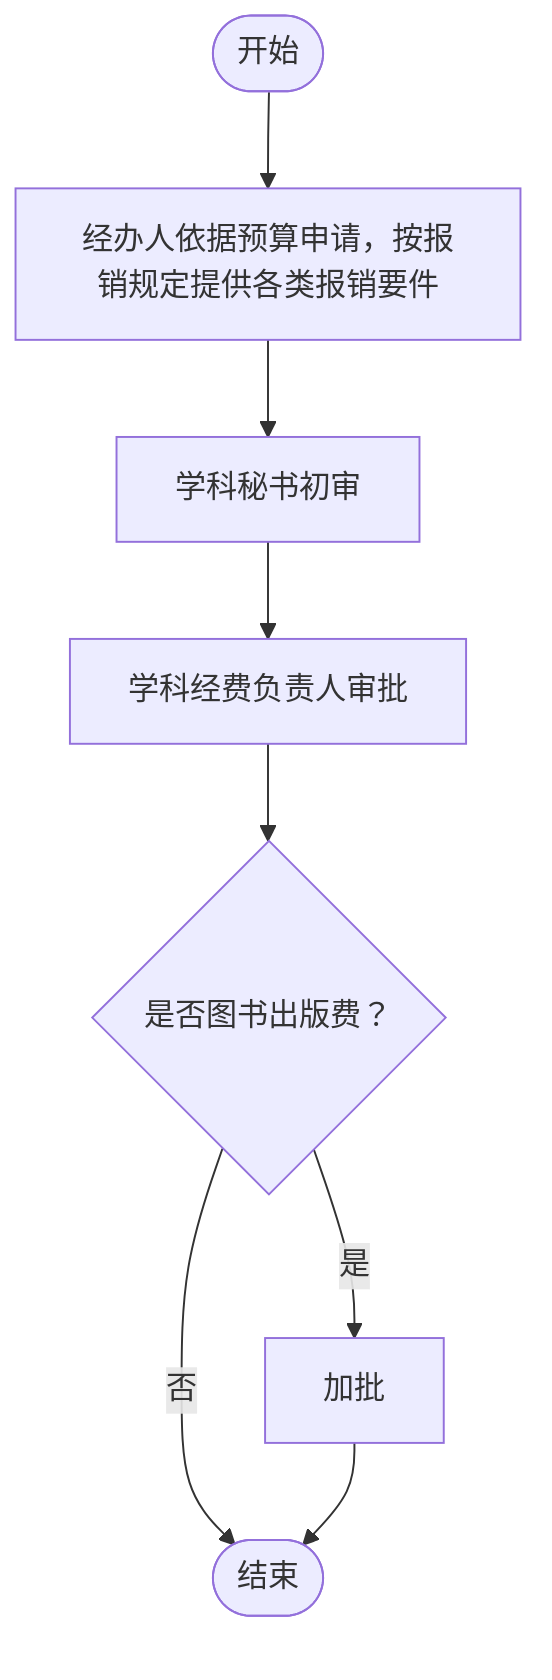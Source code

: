flowchart TD
    Start(["开始"]) --> A[经办人依据预算申请，按报销规定提供各类报销要件]
    A --> B[学科秘书初审]
    B --> C[学科经费负责人审批]
    C --> D{是否图书出版费？}
    D -->|是| E[加批]
    D -->|否| End(["结束"])
    E --> End(["结束"])